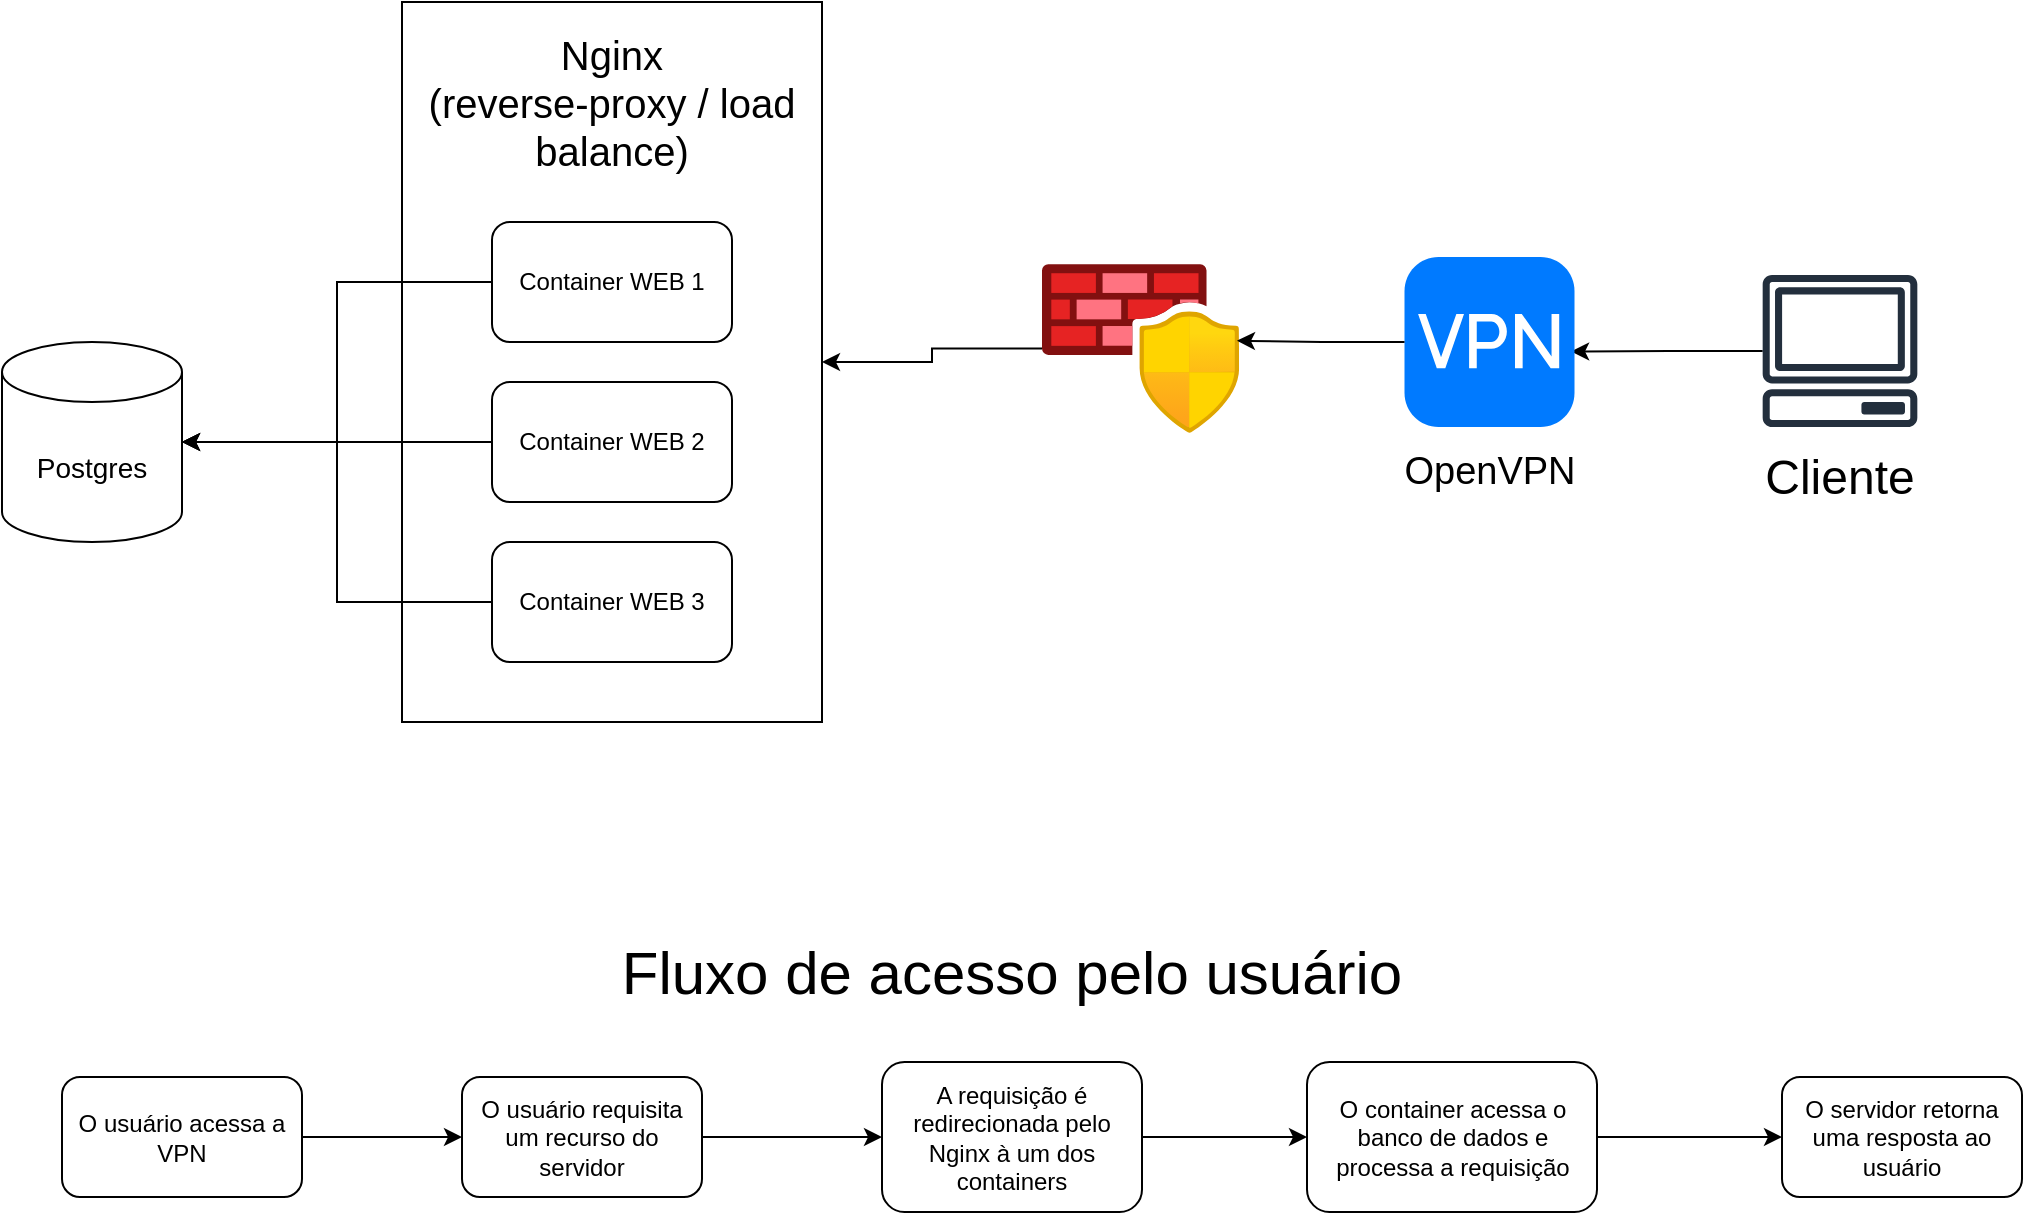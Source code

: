<mxfile version="26.2.4">
  <diagram name="Página-1" id="Rjeu7la0onOOus_-2G7F">
    <mxGraphModel dx="1126" dy="644" grid="1" gridSize="10" guides="1" tooltips="1" connect="1" arrows="1" fold="1" page="1" pageScale="1" pageWidth="827" pageHeight="1169" math="0" shadow="0">
      <root>
        <mxCell id="0" />
        <mxCell id="1" parent="0" />
        <mxCell id="C1Z_bAfT6DmskKt84s7p-7" value="" style="rounded=0;whiteSpace=wrap;html=1;" vertex="1" parent="1">
          <mxGeometry x="310" y="110" width="210" height="360" as="geometry" />
        </mxCell>
        <mxCell id="C1Z_bAfT6DmskKt84s7p-1" value="Container WEB 1" style="rounded=1;whiteSpace=wrap;html=1;" vertex="1" parent="1">
          <mxGeometry x="355" y="220" width="120" height="60" as="geometry" />
        </mxCell>
        <mxCell id="C1Z_bAfT6DmskKt84s7p-2" value="Container WEB 2" style="rounded=1;whiteSpace=wrap;html=1;" vertex="1" parent="1">
          <mxGeometry x="355" y="300" width="120" height="60" as="geometry" />
        </mxCell>
        <mxCell id="C1Z_bAfT6DmskKt84s7p-3" value="Container WEB 3" style="rounded=1;whiteSpace=wrap;html=1;" vertex="1" parent="1">
          <mxGeometry x="355" y="380" width="120" height="60" as="geometry" />
        </mxCell>
        <mxCell id="C1Z_bAfT6DmskKt84s7p-6" value="Nginx&lt;div&gt;(reverse-proxy / load balance)&lt;/div&gt;" style="text;html=1;align=center;verticalAlign=middle;whiteSpace=wrap;rounded=0;fontSize=20;" vertex="1" parent="1">
          <mxGeometry x="300" y="110" width="230" height="100" as="geometry" />
        </mxCell>
        <mxCell id="C1Z_bAfT6DmskKt84s7p-11" value="Postgres" style="shape=cylinder3;whiteSpace=wrap;html=1;boundedLbl=1;backgroundOutline=1;size=15;fontSize=14;" vertex="1" parent="1">
          <mxGeometry x="110" y="280" width="90" height="100" as="geometry" />
        </mxCell>
        <mxCell id="C1Z_bAfT6DmskKt84s7p-12" style="edgeStyle=orthogonalEdgeStyle;rounded=0;orthogonalLoop=1;jettySize=auto;html=1;entryX=1;entryY=0.5;entryDx=0;entryDy=0;entryPerimeter=0;" edge="1" parent="1" source="C1Z_bAfT6DmskKt84s7p-1" target="C1Z_bAfT6DmskKt84s7p-11">
          <mxGeometry relative="1" as="geometry" />
        </mxCell>
        <mxCell id="C1Z_bAfT6DmskKt84s7p-13" style="edgeStyle=orthogonalEdgeStyle;rounded=0;orthogonalLoop=1;jettySize=auto;html=1;entryX=1;entryY=0.5;entryDx=0;entryDy=0;entryPerimeter=0;" edge="1" parent="1" source="C1Z_bAfT6DmskKt84s7p-2" target="C1Z_bAfT6DmskKt84s7p-11">
          <mxGeometry relative="1" as="geometry" />
        </mxCell>
        <mxCell id="C1Z_bAfT6DmskKt84s7p-14" style="edgeStyle=orthogonalEdgeStyle;rounded=0;orthogonalLoop=1;jettySize=auto;html=1;entryX=1;entryY=0.5;entryDx=0;entryDy=0;entryPerimeter=0;" edge="1" parent="1" source="C1Z_bAfT6DmskKt84s7p-3" target="C1Z_bAfT6DmskKt84s7p-11">
          <mxGeometry relative="1" as="geometry" />
        </mxCell>
        <mxCell id="C1Z_bAfT6DmskKt84s7p-20" style="edgeStyle=orthogonalEdgeStyle;rounded=0;orthogonalLoop=1;jettySize=auto;html=1;entryX=0.98;entryY=0.556;entryDx=0;entryDy=0;entryPerimeter=0;" edge="1" parent="1" source="C1Z_bAfT6DmskKt84s7p-17" target="C1Z_bAfT6DmskKt84s7p-15">
          <mxGeometry relative="1" as="geometry" />
        </mxCell>
        <mxCell id="C1Z_bAfT6DmskKt84s7p-22" value="" style="group" vertex="1" connectable="0" parent="1">
          <mxGeometry x="800" y="237.5" width="107.5" height="122.5" as="geometry" />
        </mxCell>
        <mxCell id="C1Z_bAfT6DmskKt84s7p-15" value="" style="html=1;strokeWidth=1;shadow=0;dashed=0;shape=mxgraph.ios7.misc.vpn;fillColor=#007AFF;strokeColor=none;buttonText=;strokeColor2=#222222;fontColor=#222222;fontSize=8;verticalLabelPosition=bottom;verticalAlign=top;align=center;sketch=0;" vertex="1" parent="C1Z_bAfT6DmskKt84s7p-22">
          <mxGeometry x="11.25" width="85" height="85" as="geometry" />
        </mxCell>
        <mxCell id="C1Z_bAfT6DmskKt84s7p-21" value="OpenVPN" style="text;html=1;align=center;verticalAlign=middle;whiteSpace=wrap;rounded=0;fontSize=19;" vertex="1" parent="C1Z_bAfT6DmskKt84s7p-22">
          <mxGeometry y="92.5" width="107.5" height="30" as="geometry" />
        </mxCell>
        <mxCell id="C1Z_bAfT6DmskKt84s7p-30" style="edgeStyle=orthogonalEdgeStyle;rounded=0;orthogonalLoop=1;jettySize=auto;html=1;entryX=1;entryY=0.5;entryDx=0;entryDy=0;" edge="1" parent="1" source="C1Z_bAfT6DmskKt84s7p-24" target="C1Z_bAfT6DmskKt84s7p-7">
          <mxGeometry relative="1" as="geometry" />
        </mxCell>
        <mxCell id="C1Z_bAfT6DmskKt84s7p-24" value="" style="image;aspect=fixed;html=1;points=[];align=center;fontSize=12;image=img/lib/azure2/networking/Azure_Firewall_Manager.svg;" vertex="1" parent="1">
          <mxGeometry x="630" y="241" width="98.58" height="84.5" as="geometry" />
        </mxCell>
        <mxCell id="C1Z_bAfT6DmskKt84s7p-28" style="edgeStyle=orthogonalEdgeStyle;rounded=0;orthogonalLoop=1;jettySize=auto;html=1;entryX=0.989;entryY=0.454;entryDx=0;entryDy=0;entryPerimeter=0;" edge="1" parent="1" source="C1Z_bAfT6DmskKt84s7p-15" target="C1Z_bAfT6DmskKt84s7p-24">
          <mxGeometry relative="1" as="geometry" />
        </mxCell>
        <mxCell id="C1Z_bAfT6DmskKt84s7p-33" value="" style="group" vertex="1" connectable="0" parent="1">
          <mxGeometry x="966" y="246.5" width="126" height="123.5" as="geometry" />
        </mxCell>
        <mxCell id="C1Z_bAfT6DmskKt84s7p-17" value="" style="sketch=0;outlineConnect=0;fontColor=#232F3E;gradientColor=none;fillColor=#232F3D;strokeColor=none;dashed=0;verticalLabelPosition=bottom;verticalAlign=top;align=center;html=1;fontSize=12;fontStyle=0;aspect=fixed;pointerEvents=1;shape=mxgraph.aws4.client;" vertex="1" parent="C1Z_bAfT6DmskKt84s7p-33">
          <mxGeometry x="24" width="78" height="76" as="geometry" />
        </mxCell>
        <mxCell id="C1Z_bAfT6DmskKt84s7p-32" value="Cliente" style="text;html=1;align=center;verticalAlign=middle;whiteSpace=wrap;rounded=0;fontSize=24;" vertex="1" parent="C1Z_bAfT6DmskKt84s7p-33">
          <mxGeometry y="79" width="126" height="44.5" as="geometry" />
        </mxCell>
        <mxCell id="C1Z_bAfT6DmskKt84s7p-38" value="" style="edgeStyle=orthogonalEdgeStyle;rounded=0;orthogonalLoop=1;jettySize=auto;html=1;" edge="1" parent="1" source="C1Z_bAfT6DmskKt84s7p-35" target="C1Z_bAfT6DmskKt84s7p-37">
          <mxGeometry relative="1" as="geometry" />
        </mxCell>
        <mxCell id="C1Z_bAfT6DmskKt84s7p-35" value="O usuário acessa a VPN" style="rounded=1;whiteSpace=wrap;html=1;" vertex="1" parent="1">
          <mxGeometry x="140" y="647.5" width="120" height="60" as="geometry" />
        </mxCell>
        <mxCell id="C1Z_bAfT6DmskKt84s7p-40" value="" style="edgeStyle=orthogonalEdgeStyle;rounded=0;orthogonalLoop=1;jettySize=auto;html=1;" edge="1" parent="1" source="C1Z_bAfT6DmskKt84s7p-37" target="C1Z_bAfT6DmskKt84s7p-39">
          <mxGeometry relative="1" as="geometry" />
        </mxCell>
        <mxCell id="C1Z_bAfT6DmskKt84s7p-37" value="O usuário requisita um recurso do servidor" style="whiteSpace=wrap;html=1;rounded=1;" vertex="1" parent="1">
          <mxGeometry x="340" y="647.5" width="120" height="60" as="geometry" />
        </mxCell>
        <mxCell id="C1Z_bAfT6DmskKt84s7p-42" value="" style="edgeStyle=orthogonalEdgeStyle;rounded=0;orthogonalLoop=1;jettySize=auto;html=1;" edge="1" parent="1" source="C1Z_bAfT6DmskKt84s7p-39" target="C1Z_bAfT6DmskKt84s7p-41">
          <mxGeometry relative="1" as="geometry" />
        </mxCell>
        <mxCell id="C1Z_bAfT6DmskKt84s7p-39" value="A requisição é redirecionada pelo Nginx à um dos containers" style="whiteSpace=wrap;html=1;rounded=1;" vertex="1" parent="1">
          <mxGeometry x="550" y="640" width="130" height="75" as="geometry" />
        </mxCell>
        <mxCell id="C1Z_bAfT6DmskKt84s7p-44" value="" style="edgeStyle=orthogonalEdgeStyle;rounded=0;orthogonalLoop=1;jettySize=auto;html=1;" edge="1" parent="1" source="C1Z_bAfT6DmskKt84s7p-41" target="C1Z_bAfT6DmskKt84s7p-43">
          <mxGeometry relative="1" as="geometry" />
        </mxCell>
        <mxCell id="C1Z_bAfT6DmskKt84s7p-41" value="O container acessa o banco de dados e processa a requisição" style="whiteSpace=wrap;html=1;rounded=1;" vertex="1" parent="1">
          <mxGeometry x="762.5" y="640" width="145" height="75" as="geometry" />
        </mxCell>
        <mxCell id="C1Z_bAfT6DmskKt84s7p-43" value="O servidor retorna uma resposta ao usuário" style="whiteSpace=wrap;html=1;rounded=1;" vertex="1" parent="1">
          <mxGeometry x="1000" y="647.5" width="120" height="60" as="geometry" />
        </mxCell>
        <mxCell id="C1Z_bAfT6DmskKt84s7p-45" value="Fluxo de acesso pelo usuário" style="text;html=1;align=center;verticalAlign=middle;whiteSpace=wrap;rounded=0;fontSize=30;" vertex="1" parent="1">
          <mxGeometry x="350" y="560" width="530" height="70" as="geometry" />
        </mxCell>
      </root>
    </mxGraphModel>
  </diagram>
</mxfile>

